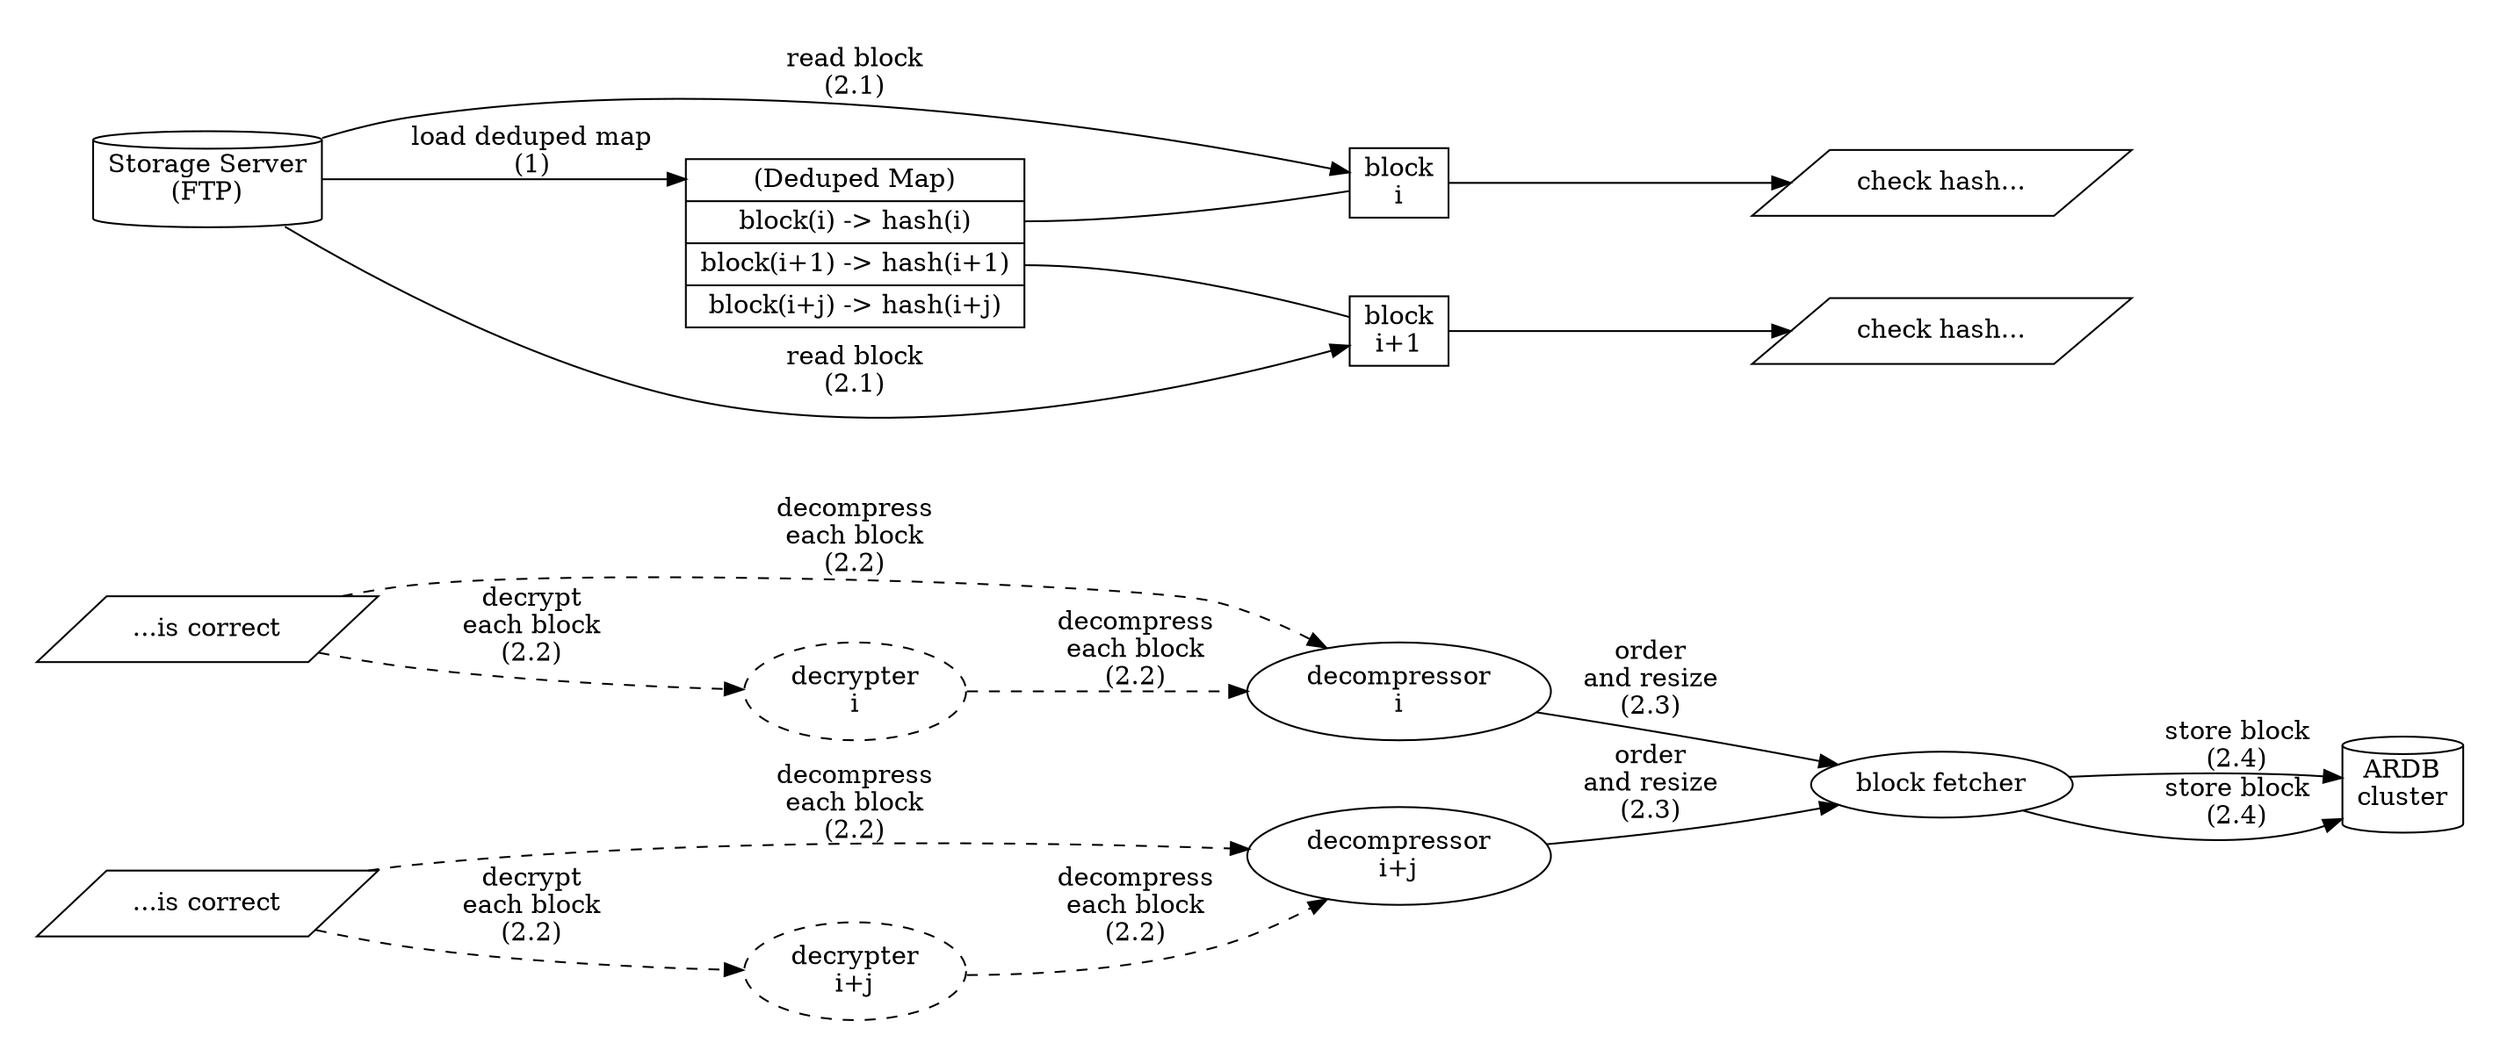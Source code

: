 digraph {
    rankdir = "LR"

    subgraph clusterPartB {
    style = "invis"

    checkHashIsCorrect1_Out [
        label = "...is correct"
        shape = "parallelogram"
    ]
     checkHashIsCorrect2_Out [
        label = "...is correct"
        shape = "parallelogram"
    ]

    decrypter_1 [
        label = "decrypter\ni"
        style = "dashed"
    ]
    decrypter_2 [
        label = "decrypter\ni+j"
        style = "dashed"
    ]
    checkHashIsCorrect1_Out -> decrypter_1 [
        label = "decrypt\neach block\n(2.2)"
        style = "dashed"
    ]
    checkHashIsCorrect2_Out -> decrypter_2 [
        label = "decrypt\neach block\n(2.2)"
        style = "dashed"
    ]

    checkHashIsCorrect1_Out -> decompressor1 [
        label = "decompress\neach block\n(2.2)"
        style = "dashed"
    ]
    checkHashIsCorrect2_Out -> decompressor2 [
        label = "decompress\neach block\n(2.2)"
        style = "dashed"
    ]

    decompressor1 [
        label = "decompressor\ni"
    ]
    decompressor2 [
        label = "decompressor\ni+j"
    ]
    decrypter_1 -> decompressor1 [
        label = "decompress\neach block\n(2.2)"
        style = "dashed"
    ]
    decrypter_2 -> decompressor2 [
        label = "decompress\neach block\n(2.2)"
        style = "dashed"
    ]

    blockFetcher [
        label = "block fetcher"
    ]
    decompressor1 -> blockFetcher [
        label = "order\nand resize\n(2.3)"
    ]
    decompressor2 -> blockFetcher [
        label = "order\nand resize\n(2.3)"
    ]

    ardbCluster [
        shape = "cylinder"
        label = "ARDB\ncluster"
    ]

    blockFetcher -> ardbCluster [
        label = "store block\n(2.4)"
    ]
    blockFetcher -> ardbCluster [
        label = "store block\n(2.4)"
    ]
    }

    subgraph clusterPartA {
    style = "invis"

    storageServer [
        shape = "cylinder"
        label = "Storage Server\n(FTP)"
    ]

    dedupedMap [
        shape = "record"
        label = "<t> (Deduped Map) |
                 <1> block(i) \-\> hash(i) |
                 <2> block(i+1) \-\> hash(i+1) |
                 <3> block(i+j) \-\> hash(i+j)"
    ]

    storageServer -> dedupedMap:t [
        label = "load deduped map\n(1)"
    ]

    block2 [
        label = "block\ni+1"
        shape = "rectangle"
    ]
    block1 [
        label = "block\ni"
        shape = "rectangle"
    ]
    storageServer -> block2 [
        label = "read block\n(2.1)"
    ]
    storageServer -> block1 [
        label = "read block\n(2.1)"
    ]
    dedupedMap:2 -> block2 [ dir = "none" ]
    dedupedMap:1 -> block1 [ dir = "none" ]

    checkHashIsCorrect1_In [
        label = "check hash..."
        shape = "parallelogram"
    ]
     checkHashIsCorrect2_In [
        label = "check hash..."
        shape = "parallelogram"
    ]
    block1 -> checkHashIsCorrect1_In
    block2 -> checkHashIsCorrect2_In
    }
}